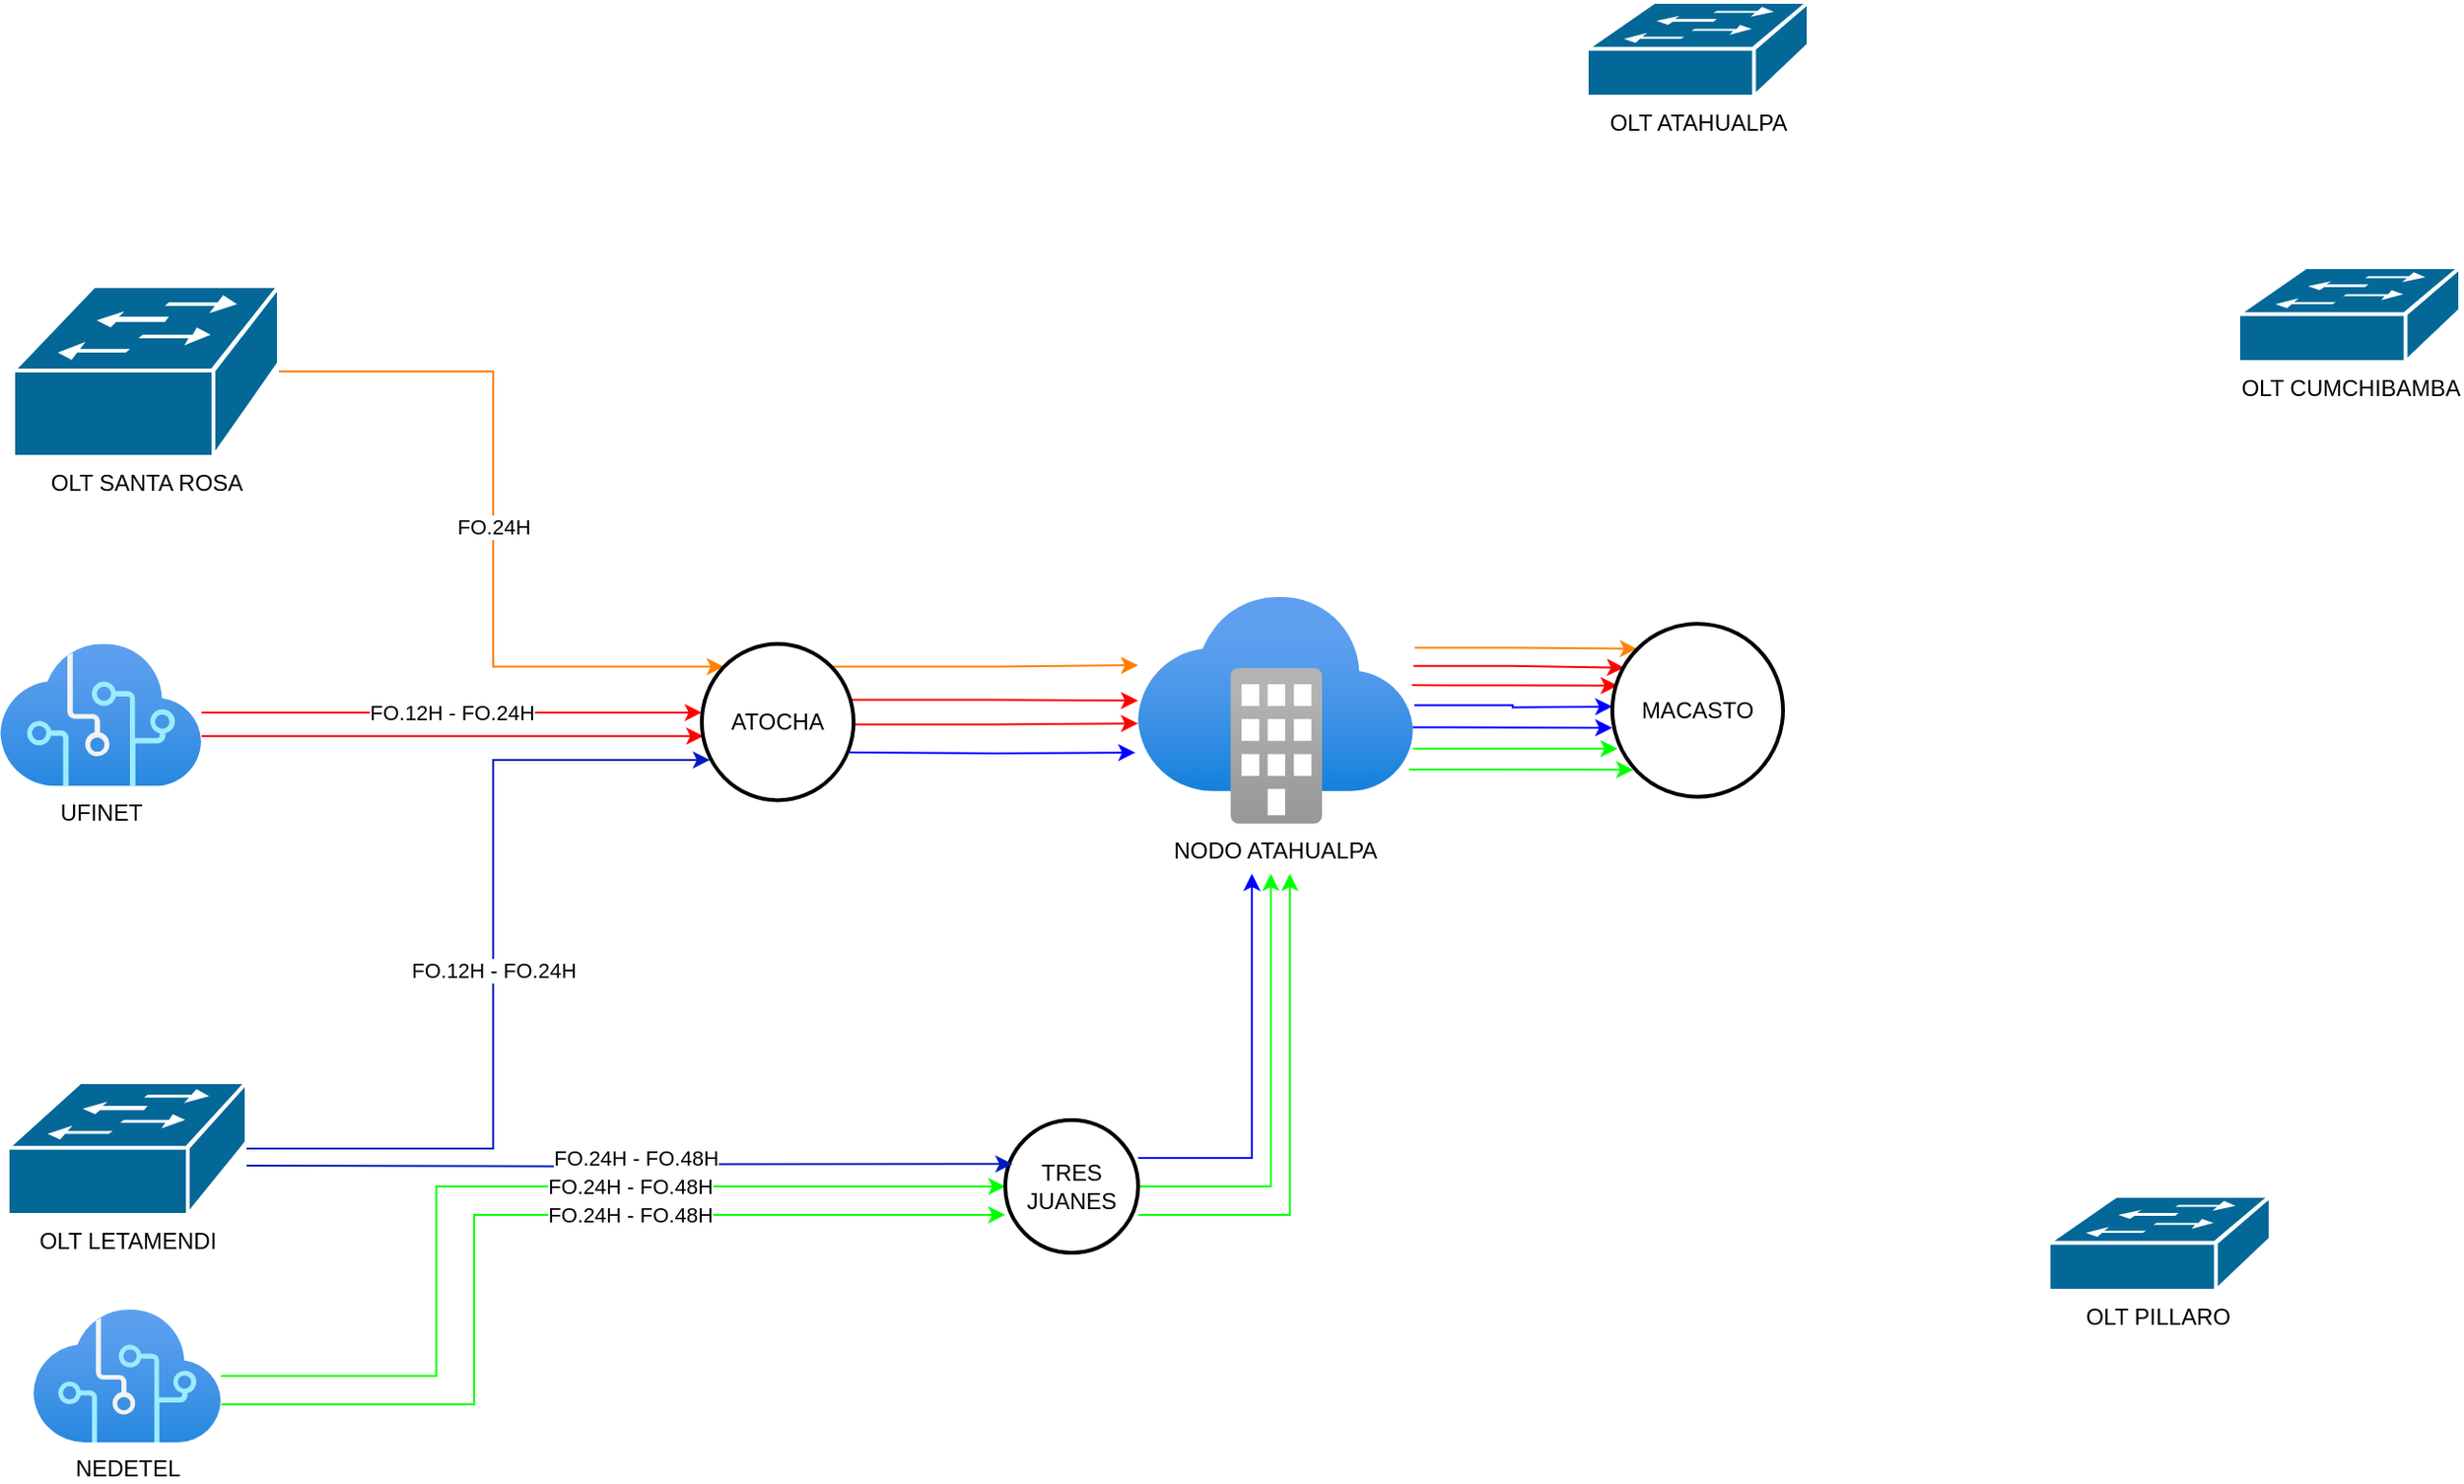 <mxfile version="20.4.0" type="github">
  <diagram id="90fg_-16Z5k5zTUDi7Ug" name="Página-1">
    <mxGraphModel dx="2067" dy="1872" grid="1" gridSize="10" guides="1" tooltips="1" connect="1" arrows="1" fold="1" page="1" pageScale="1" pageWidth="827" pageHeight="1169" math="0" shadow="0">
      <root>
        <mxCell id="0" />
        <mxCell id="1" parent="0" />
        <mxCell id="GaWT0-CJWbjCrd8oJMO_-1" value="OLT ATAHUALPA&lt;br&gt;" style="shape=mxgraph.cisco.switches.workgroup_switch;sketch=0;html=1;pointerEvents=1;dashed=0;fillColor=#036897;strokeColor=#ffffff;strokeWidth=2;verticalLabelPosition=bottom;verticalAlign=top;align=center;outlineConnect=0;" vertex="1" parent="1">
          <mxGeometry x="546.5" y="-130" width="117" height="50" as="geometry" />
        </mxCell>
        <mxCell id="GaWT0-CJWbjCrd8oJMO_-21" value="FO.24H" style="edgeStyle=orthogonalEdgeStyle;rounded=0;orthogonalLoop=1;jettySize=auto;html=1;entryX=0.145;entryY=0.145;entryDx=0;entryDy=0;entryPerimeter=0;strokeColor=#FF8000;" edge="1" parent="1" source="GaWT0-CJWbjCrd8oJMO_-3" target="GaWT0-CJWbjCrd8oJMO_-19">
          <mxGeometry relative="1" as="geometry">
            <Array as="points">
              <mxPoint x="-30" y="65" />
              <mxPoint x="-30" y="221" />
            </Array>
          </mxGeometry>
        </mxCell>
        <mxCell id="GaWT0-CJWbjCrd8oJMO_-3" value="OLT SANTA ROSA&lt;br&gt;" style="shape=mxgraph.cisco.switches.workgroup_switch;sketch=0;html=1;pointerEvents=1;dashed=0;fillColor=#036897;strokeColor=#ffffff;strokeWidth=2;verticalLabelPosition=bottom;verticalAlign=top;align=center;outlineConnect=0;" vertex="1" parent="1">
          <mxGeometry x="-283" y="20" width="140" height="90" as="geometry" />
        </mxCell>
        <mxCell id="GaWT0-CJWbjCrd8oJMO_-26" value="FO.12H - FO.24H" style="edgeStyle=orthogonalEdgeStyle;rounded=0;orthogonalLoop=1;jettySize=auto;html=1;entryX=0;entryY=0.439;entryDx=0;entryDy=0;entryPerimeter=0;fillColor=#e51400;strokeColor=#FF0000;" edge="1" parent="1" source="GaWT0-CJWbjCrd8oJMO_-4" target="GaWT0-CJWbjCrd8oJMO_-19">
          <mxGeometry relative="1" as="geometry">
            <Array as="points">
              <mxPoint x="-90" y="245" />
              <mxPoint x="-90" y="245" />
            </Array>
          </mxGeometry>
        </mxCell>
        <mxCell id="GaWT0-CJWbjCrd8oJMO_-29" style="edgeStyle=orthogonalEdgeStyle;rounded=0;orthogonalLoop=1;jettySize=auto;html=1;entryX=0.01;entryY=0.59;entryDx=0;entryDy=0;entryPerimeter=0;fillColor=#e51400;strokeColor=#FF0000;" edge="1" parent="1" source="GaWT0-CJWbjCrd8oJMO_-4" target="GaWT0-CJWbjCrd8oJMO_-19">
          <mxGeometry relative="1" as="geometry">
            <Array as="points">
              <mxPoint x="-120" y="258" />
            </Array>
          </mxGeometry>
        </mxCell>
        <mxCell id="GaWT0-CJWbjCrd8oJMO_-4" value="UFINET&lt;br&gt;" style="aspect=fixed;html=1;points=[];align=center;image;fontSize=12;image=img/lib/azure2/ai_machine_learning/Cognitive_Services.svg;" vertex="1" parent="1">
          <mxGeometry x="-290" y="208.75" width="106.25" height="75" as="geometry" />
        </mxCell>
        <mxCell id="GaWT0-CJWbjCrd8oJMO_-49" style="edgeStyle=orthogonalEdgeStyle;rounded=0;orthogonalLoop=1;jettySize=auto;html=1;entryX=0.145;entryY=0.145;entryDx=0;entryDy=0;entryPerimeter=0;strokeColor=#FF8000;exitX=1.006;exitY=0.225;exitDx=0;exitDy=0;exitPerimeter=0;" edge="1" parent="1" source="GaWT0-CJWbjCrd8oJMO_-6" target="GaWT0-CJWbjCrd8oJMO_-11">
          <mxGeometry relative="1" as="geometry">
            <Array as="points" />
          </mxGeometry>
        </mxCell>
        <mxCell id="GaWT0-CJWbjCrd8oJMO_-50" style="edgeStyle=orthogonalEdgeStyle;rounded=0;orthogonalLoop=1;jettySize=auto;html=1;entryX=0.069;entryY=0.254;entryDx=0;entryDy=0;entryPerimeter=0;strokeColor=#FF0000;exitX=1.002;exitY=0.305;exitDx=0;exitDy=0;exitPerimeter=0;" edge="1" parent="1" source="GaWT0-CJWbjCrd8oJMO_-6" target="GaWT0-CJWbjCrd8oJMO_-11">
          <mxGeometry relative="1" as="geometry">
            <Array as="points">
              <mxPoint x="507" y="220" />
            </Array>
          </mxGeometry>
        </mxCell>
        <mxCell id="GaWT0-CJWbjCrd8oJMO_-51" style="edgeStyle=orthogonalEdgeStyle;rounded=0;orthogonalLoop=1;jettySize=auto;html=1;entryX=0.032;entryY=0.358;entryDx=0;entryDy=0;entryPerimeter=0;strokeColor=#FF0000;exitX=0.996;exitY=0.39;exitDx=0;exitDy=0;exitPerimeter=0;" edge="1" parent="1" source="GaWT0-CJWbjCrd8oJMO_-6" target="GaWT0-CJWbjCrd8oJMO_-11">
          <mxGeometry relative="1" as="geometry">
            <Array as="points" />
          </mxGeometry>
        </mxCell>
        <mxCell id="GaWT0-CJWbjCrd8oJMO_-52" style="edgeStyle=orthogonalEdgeStyle;rounded=0;orthogonalLoop=1;jettySize=auto;html=1;entryX=0;entryY=0.5;entryDx=0;entryDy=0;entryPerimeter=0;strokeColor=#0000FF;exitX=1.005;exitY=0.478;exitDx=0;exitDy=0;exitPerimeter=0;" edge="1" parent="1" source="GaWT0-CJWbjCrd8oJMO_-6">
          <mxGeometry relative="1" as="geometry">
            <mxPoint x="454.9" y="241.755" as="sourcePoint" />
            <mxPoint x="560" y="241.755" as="targetPoint" />
          </mxGeometry>
        </mxCell>
        <mxCell id="GaWT0-CJWbjCrd8oJMO_-53" style="edgeStyle=orthogonalEdgeStyle;rounded=0;orthogonalLoop=1;jettySize=auto;html=1;strokeColor=#0000FF;exitX=0.998;exitY=0.575;exitDx=0;exitDy=0;exitPerimeter=0;" edge="1" parent="1" source="GaWT0-CJWbjCrd8oJMO_-6">
          <mxGeometry relative="1" as="geometry">
            <mxPoint x="454.9" y="253" as="sourcePoint" />
            <mxPoint x="560" y="253" as="targetPoint" />
            <Array as="points">
              <mxPoint x="560" y="253" />
            </Array>
          </mxGeometry>
        </mxCell>
        <mxCell id="GaWT0-CJWbjCrd8oJMO_-54" style="edgeStyle=orthogonalEdgeStyle;rounded=0;orthogonalLoop=1;jettySize=auto;html=1;entryX=0.031;entryY=0.678;entryDx=0;entryDy=0;entryPerimeter=0;strokeColor=#00FF00;" edge="1" parent="1">
          <mxGeometry relative="1" as="geometry">
            <mxPoint x="454.9" y="264" as="sourcePoint" />
            <mxPoint x="562.79" y="263.997" as="targetPoint" />
            <Array as="points">
              <mxPoint x="470" y="264" />
              <mxPoint x="470" y="264" />
            </Array>
          </mxGeometry>
        </mxCell>
        <mxCell id="GaWT0-CJWbjCrd8oJMO_-55" style="edgeStyle=orthogonalEdgeStyle;rounded=0;orthogonalLoop=1;jettySize=auto;html=1;entryX=0.145;entryY=0.855;entryDx=0;entryDy=0;entryPerimeter=0;strokeColor=#00FF00;fontColor=#095C86;fillColor=#F694C1;" edge="1" parent="1">
          <mxGeometry relative="1" as="geometry">
            <mxPoint x="452.9" y="275" as="sourcePoint" />
            <mxPoint x="571.05" y="275.149" as="targetPoint" />
            <Array as="points">
              <mxPoint x="488" y="275" />
              <mxPoint x="488" y="275" />
            </Array>
          </mxGeometry>
        </mxCell>
        <mxCell id="GaWT0-CJWbjCrd8oJMO_-6" value="NODO ATAHUALPA" style="aspect=fixed;html=1;points=[];align=center;image;fontSize=12;image=img/lib/azure2/integration/Software_as_a_Service.svg;" vertex="1" parent="1">
          <mxGeometry x="310" y="183.75" width="144.9" height="120" as="geometry" />
        </mxCell>
        <mxCell id="GaWT0-CJWbjCrd8oJMO_-33" value="FO.24H - FO.48H&lt;br&gt;" style="edgeStyle=orthogonalEdgeStyle;rounded=0;orthogonalLoop=1;jettySize=auto;html=1;entryX=0;entryY=0.5;entryDx=0;entryDy=0;entryPerimeter=0;strokeColor=#00FF00;" edge="1" parent="1" source="GaWT0-CJWbjCrd8oJMO_-8" target="GaWT0-CJWbjCrd8oJMO_-13">
          <mxGeometry x="0.227" relative="1" as="geometry">
            <Array as="points">
              <mxPoint x="-60" y="595" />
              <mxPoint x="-60" y="495" />
            </Array>
            <mxPoint as="offset" />
          </mxGeometry>
        </mxCell>
        <mxCell id="GaWT0-CJWbjCrd8oJMO_-36" value="FO.24H - FO.48H&lt;br&gt;" style="edgeStyle=orthogonalEdgeStyle;rounded=0;orthogonalLoop=1;jettySize=auto;html=1;entryX=0;entryY=0.714;entryDx=0;entryDy=0;entryPerimeter=0;strokeColor=#00FF00;" edge="1" parent="1" source="GaWT0-CJWbjCrd8oJMO_-8" target="GaWT0-CJWbjCrd8oJMO_-13">
          <mxGeometry x="0.227" relative="1" as="geometry">
            <Array as="points">
              <mxPoint x="-40" y="610" />
              <mxPoint x="-40" y="510" />
            </Array>
            <mxPoint as="offset" />
          </mxGeometry>
        </mxCell>
        <mxCell id="GaWT0-CJWbjCrd8oJMO_-8" value="NEDETEL&lt;br&gt;" style="aspect=fixed;html=1;points=[];align=center;image;fontSize=12;image=img/lib/azure2/ai_machine_learning/Cognitive_Services.svg;" vertex="1" parent="1">
          <mxGeometry x="-272.58" y="560" width="99.17" height="70" as="geometry" />
        </mxCell>
        <mxCell id="GaWT0-CJWbjCrd8oJMO_-11" value="MACASTO&lt;br&gt;" style="strokeWidth=2;html=1;shape=mxgraph.flowchart.start_2;whiteSpace=wrap;" vertex="1" parent="1">
          <mxGeometry x="560" y="198.13" width="90" height="91.25" as="geometry" />
        </mxCell>
        <mxCell id="GaWT0-CJWbjCrd8oJMO_-43" style="edgeStyle=orthogonalEdgeStyle;rounded=0;orthogonalLoop=1;jettySize=auto;html=1;strokeColor=#0000FF;" edge="1" parent="1" source="GaWT0-CJWbjCrd8oJMO_-13">
          <mxGeometry relative="1" as="geometry">
            <mxPoint x="370" y="330" as="targetPoint" />
            <Array as="points">
              <mxPoint x="370" y="480" />
            </Array>
          </mxGeometry>
        </mxCell>
        <mxCell id="GaWT0-CJWbjCrd8oJMO_-44" style="edgeStyle=orthogonalEdgeStyle;rounded=0;orthogonalLoop=1;jettySize=auto;html=1;strokeColor=#00FF00;" edge="1" parent="1" source="GaWT0-CJWbjCrd8oJMO_-13">
          <mxGeometry relative="1" as="geometry">
            <mxPoint x="380" y="330" as="targetPoint" />
            <Array as="points">
              <mxPoint x="380" y="495" />
            </Array>
          </mxGeometry>
        </mxCell>
        <mxCell id="GaWT0-CJWbjCrd8oJMO_-45" style="edgeStyle=orthogonalEdgeStyle;rounded=0;orthogonalLoop=1;jettySize=auto;html=1;strokeColor=#00FF00;" edge="1" parent="1" source="GaWT0-CJWbjCrd8oJMO_-13">
          <mxGeometry relative="1" as="geometry">
            <mxPoint x="390" y="330" as="targetPoint" />
            <Array as="points">
              <mxPoint x="390" y="510" />
            </Array>
          </mxGeometry>
        </mxCell>
        <mxCell id="GaWT0-CJWbjCrd8oJMO_-13" value="TRES JUANES&lt;br&gt;" style="strokeWidth=2;html=1;shape=mxgraph.flowchart.start_2;whiteSpace=wrap;" vertex="1" parent="1">
          <mxGeometry x="240" y="460" width="70" height="70" as="geometry" />
        </mxCell>
        <mxCell id="GaWT0-CJWbjCrd8oJMO_-24" value="FO.12H - FO.24H" style="edgeStyle=orthogonalEdgeStyle;rounded=0;orthogonalLoop=1;jettySize=auto;html=1;entryX=0.054;entryY=0.742;entryDx=0;entryDy=0;entryPerimeter=0;fillColor=#0050ef;strokeColor=#001DBC;" edge="1" parent="1" source="GaWT0-CJWbjCrd8oJMO_-14" target="GaWT0-CJWbjCrd8oJMO_-19">
          <mxGeometry relative="1" as="geometry">
            <mxPoint x="-30" y="270" as="targetPoint" />
            <Array as="points">
              <mxPoint x="-30" y="475" />
              <mxPoint x="-30" y="270" />
            </Array>
          </mxGeometry>
        </mxCell>
        <mxCell id="GaWT0-CJWbjCrd8oJMO_-32" value="FO.24H - FO.48H" style="edgeStyle=orthogonalEdgeStyle;rounded=0;orthogonalLoop=1;jettySize=auto;html=1;entryX=0.054;entryY=0.331;entryDx=0;entryDy=0;entryPerimeter=0;fillColor=#0050ef;strokeColor=#001DBC;" edge="1" parent="1" target="GaWT0-CJWbjCrd8oJMO_-13">
          <mxGeometry x="0.016" y="3" relative="1" as="geometry">
            <mxPoint x="-160" y="484" as="sourcePoint" />
            <mxPoint x="270" y="484" as="targetPoint" />
            <mxPoint as="offset" />
          </mxGeometry>
        </mxCell>
        <mxCell id="GaWT0-CJWbjCrd8oJMO_-14" value="OLT LETAMENDI&lt;br&gt;" style="shape=mxgraph.cisco.switches.workgroup_switch;sketch=0;html=1;pointerEvents=1;dashed=0;fillColor=#036897;strokeColor=#ffffff;strokeWidth=2;verticalLabelPosition=bottom;verticalAlign=top;align=center;outlineConnect=0;" vertex="1" parent="1">
          <mxGeometry x="-286" y="440" width="126" height="70" as="geometry" />
        </mxCell>
        <mxCell id="GaWT0-CJWbjCrd8oJMO_-15" value="OLT CUMCHIBAMBA&lt;br&gt;" style="shape=mxgraph.cisco.switches.workgroup_switch;sketch=0;html=1;pointerEvents=1;dashed=0;fillColor=#036897;strokeColor=#ffffff;strokeWidth=2;verticalLabelPosition=bottom;verticalAlign=top;align=center;outlineConnect=0;" vertex="1" parent="1">
          <mxGeometry x="890" y="10" width="117" height="50" as="geometry" />
        </mxCell>
        <mxCell id="GaWT0-CJWbjCrd8oJMO_-16" value="OLT PILLARO&amp;nbsp;&lt;br&gt;" style="shape=mxgraph.cisco.switches.workgroup_switch;sketch=0;html=1;pointerEvents=1;dashed=0;fillColor=#036897;strokeColor=#ffffff;strokeWidth=2;verticalLabelPosition=bottom;verticalAlign=top;align=center;outlineConnect=0;" vertex="1" parent="1">
          <mxGeometry x="790" y="500" width="117" height="50" as="geometry" />
        </mxCell>
        <mxCell id="GaWT0-CJWbjCrd8oJMO_-38" style="edgeStyle=orthogonalEdgeStyle;rounded=0;orthogonalLoop=1;jettySize=auto;html=1;exitX=0.855;exitY=0.145;exitDx=0;exitDy=0;exitPerimeter=0;strokeColor=#FF8000;" edge="1" parent="1" source="GaWT0-CJWbjCrd8oJMO_-19">
          <mxGeometry relative="1" as="geometry">
            <mxPoint x="310" y="220" as="targetPoint" />
          </mxGeometry>
        </mxCell>
        <mxCell id="GaWT0-CJWbjCrd8oJMO_-39" style="edgeStyle=orthogonalEdgeStyle;rounded=0;orthogonalLoop=1;jettySize=auto;html=1;strokeColor=#FF0000;exitX=0.958;exitY=0.285;exitDx=0;exitDy=0;exitPerimeter=0;entryX=0;entryY=0.424;entryDx=0;entryDy=0;entryPerimeter=0;" edge="1" parent="1">
          <mxGeometry relative="1" as="geometry">
            <mxPoint x="156.64" y="238.263" as="sourcePoint" />
            <mxPoint x="310" y="238.63" as="targetPoint" />
            <Array as="points">
              <mxPoint x="235" y="238" />
            </Array>
          </mxGeometry>
        </mxCell>
        <mxCell id="GaWT0-CJWbjCrd8oJMO_-40" style="edgeStyle=orthogonalEdgeStyle;rounded=0;orthogonalLoop=1;jettySize=auto;html=1;entryX=0;entryY=0.533;entryDx=0;entryDy=0;entryPerimeter=0;strokeColor=#FF0000;exitX=0.988;exitY=0.394;exitDx=0;exitDy=0;exitPerimeter=0;" edge="1" parent="1">
          <mxGeometry relative="1" as="geometry">
            <mxPoint x="159.04" y="251.255" as="sourcePoint" />
            <mxPoint x="310" y="250.71" as="targetPoint" />
            <Array as="points">
              <mxPoint x="233" y="251" />
            </Array>
          </mxGeometry>
        </mxCell>
        <mxCell id="GaWT0-CJWbjCrd8oJMO_-41" style="edgeStyle=orthogonalEdgeStyle;rounded=0;orthogonalLoop=1;jettySize=auto;html=1;entryX=-0.01;entryY=0.686;entryDx=0;entryDy=0;entryPerimeter=0;strokeColor=#0000FF;" edge="1" parent="1" target="GaWT0-CJWbjCrd8oJMO_-6">
          <mxGeometry relative="1" as="geometry">
            <mxPoint x="158" y="266.04" as="sourcePoint" />
            <mxPoint x="308" y="265.99" as="targetPoint" />
          </mxGeometry>
        </mxCell>
        <mxCell id="GaWT0-CJWbjCrd8oJMO_-19" value="ATOCHA" style="strokeWidth=2;html=1;shape=mxgraph.flowchart.start_2;whiteSpace=wrap;" vertex="1" parent="1">
          <mxGeometry x="80" y="208.75" width="80" height="82.5" as="geometry" />
        </mxCell>
      </root>
    </mxGraphModel>
  </diagram>
</mxfile>
